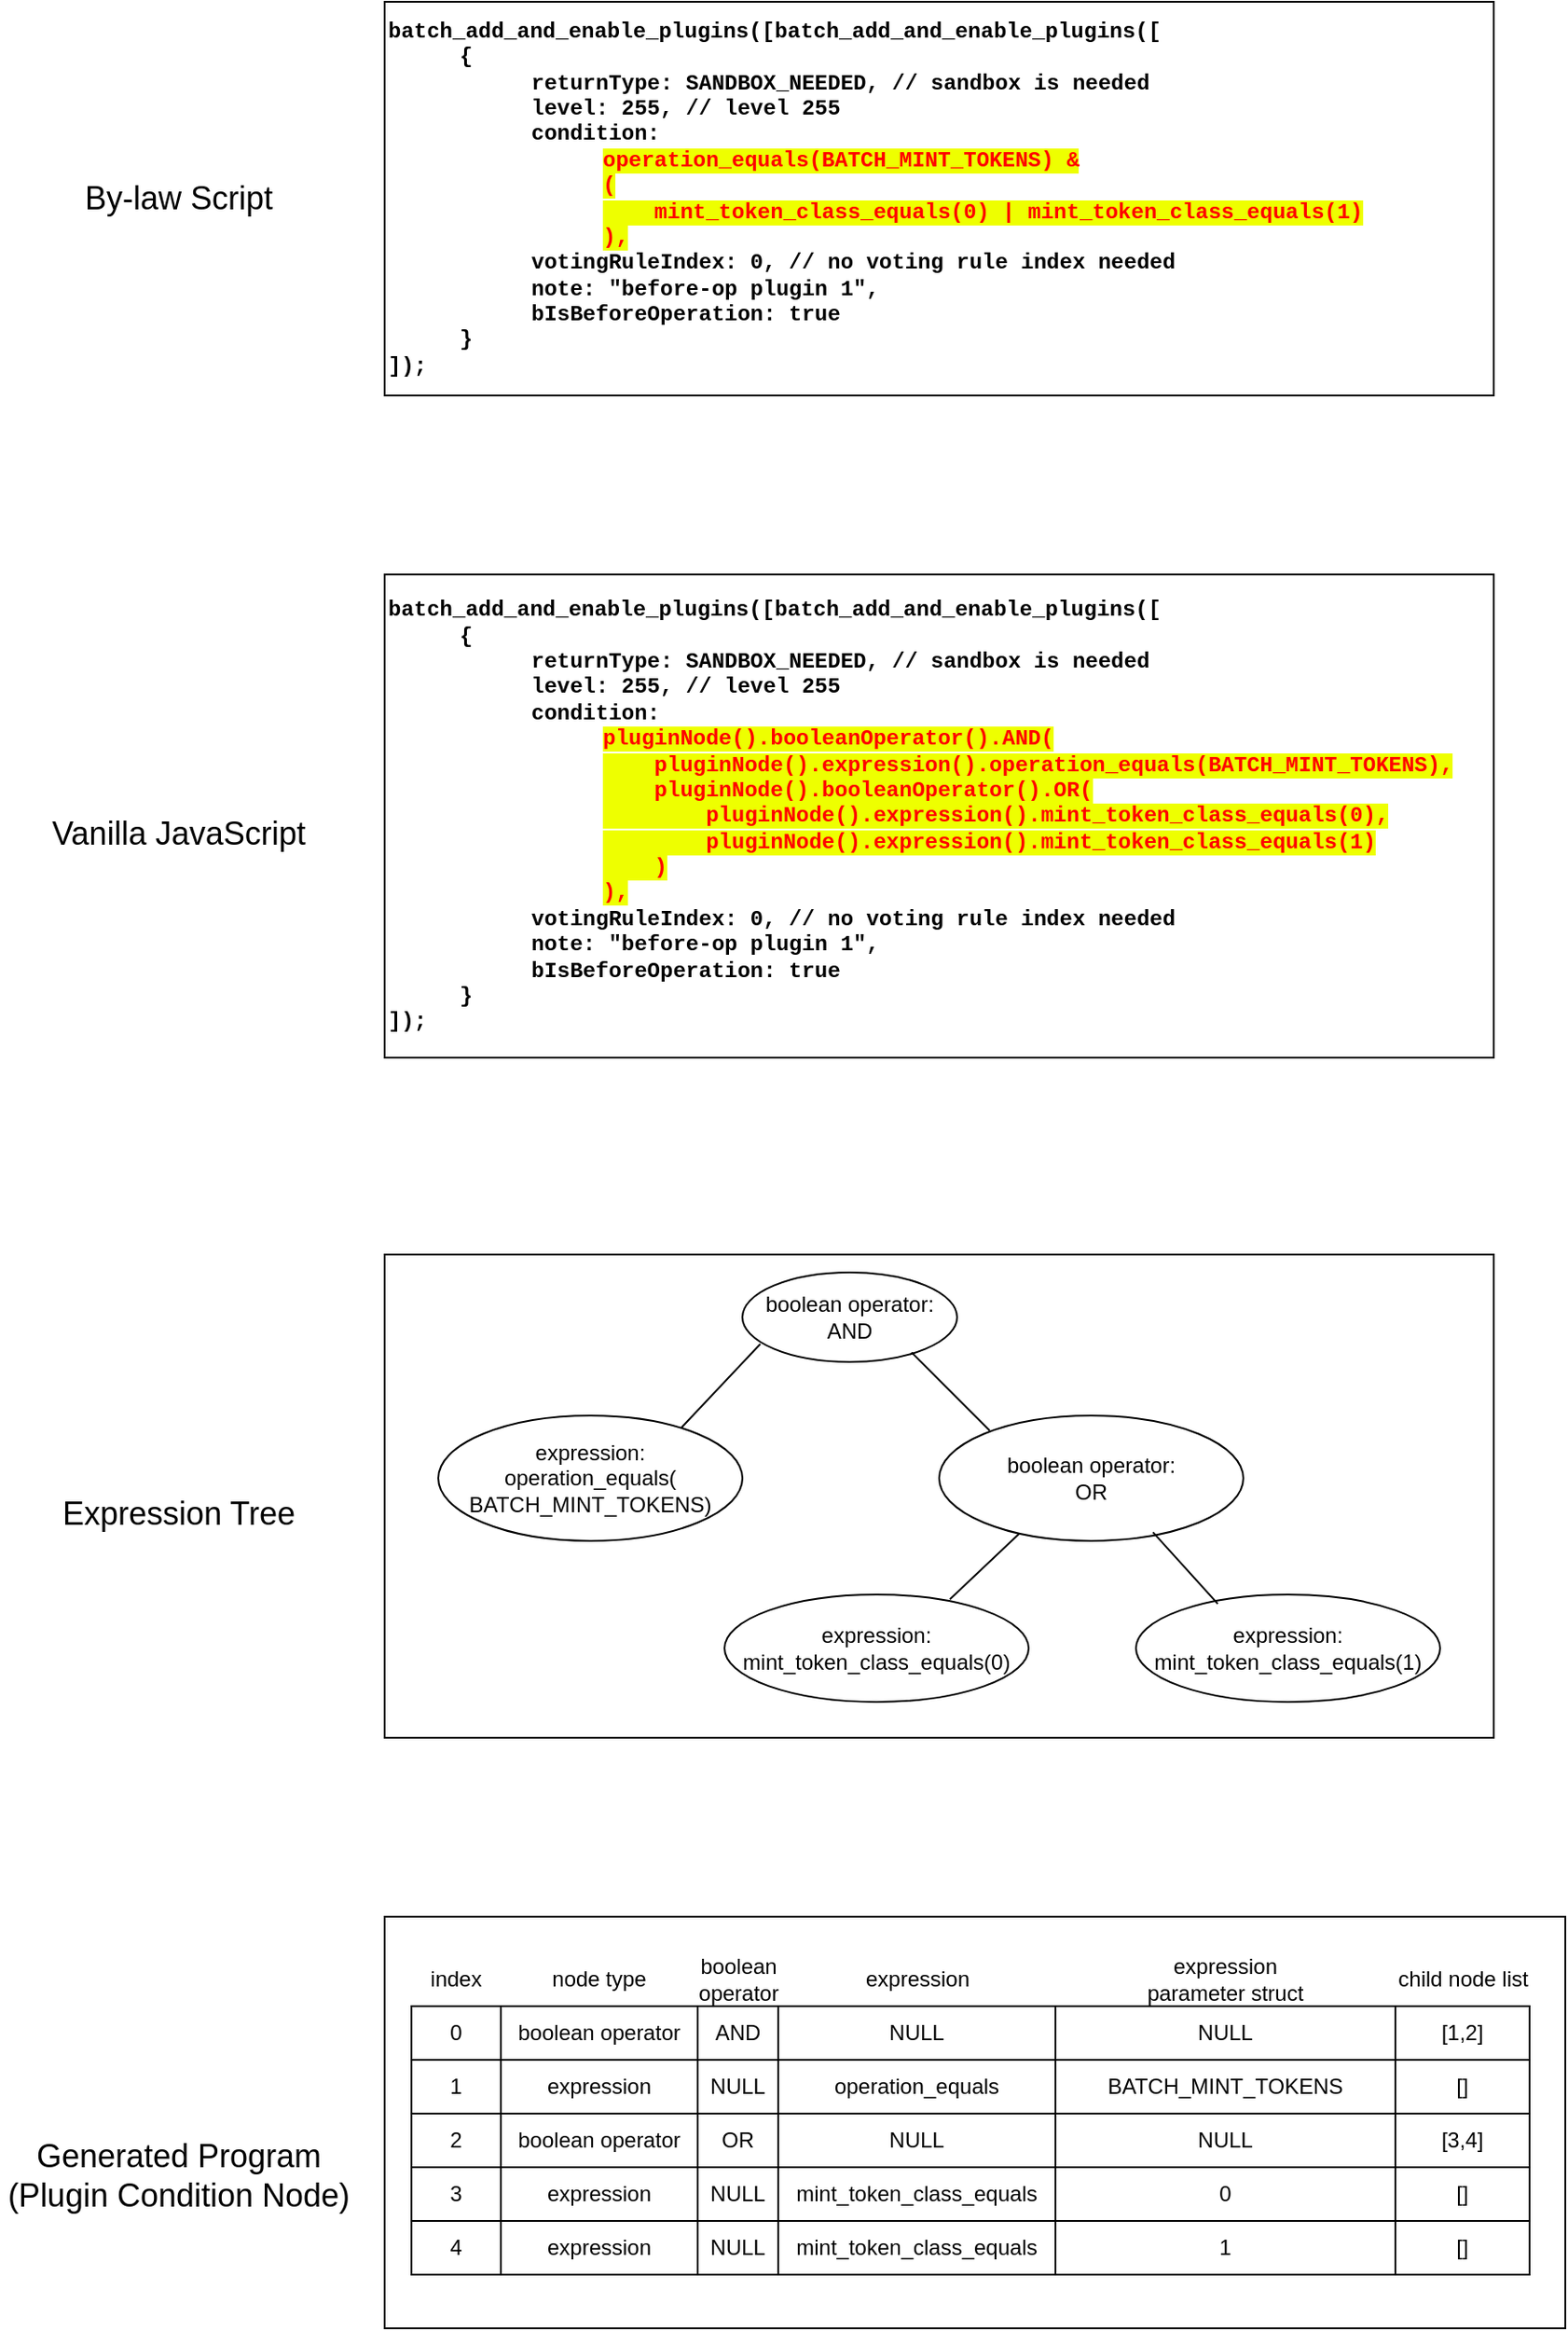 <mxfile version="22.1.5" type="device">
  <diagram name="Page-1" id="5BoDcTeM9v2rmPoOrVfE">
    <mxGraphModel dx="2094" dy="1214" grid="1" gridSize="10" guides="1" tooltips="1" connect="1" arrows="1" fold="1" page="1" pageScale="1" pageWidth="1200" pageHeight="1920" math="0" shadow="0">
      <root>
        <mxCell id="0" />
        <mxCell id="1" parent="0" />
        <mxCell id="QTmOKF9_rC59W_0GWhWw-40" value="" style="rounded=0;whiteSpace=wrap;html=1;" parent="1" vertex="1">
          <mxGeometry x="320" y="1160" width="660" height="230" as="geometry" />
        </mxCell>
        <mxCell id="RLbIikrWvNmF1qbY_gef-16" value="" style="rounded=0;whiteSpace=wrap;html=1;" parent="1" vertex="1">
          <mxGeometry x="320" y="790" width="620" height="270" as="geometry" />
        </mxCell>
        <mxCell id="RLbIikrWvNmF1qbY_gef-1" value="&lt;b&gt;batch_add_and_enable_plugins([batch_add_and_enable_plugins([&lt;br&gt;&lt;/b&gt;&lt;blockquote style=&quot;margin: 0 0 0 40px; border: none; padding: 0px;&quot;&gt;&lt;div&gt;&lt;b&gt;{&lt;/b&gt;&lt;/div&gt;&lt;/blockquote&gt;&lt;blockquote style=&quot;margin: 0 0 0 40px; border: none; padding: 0px;&quot;&gt;&lt;blockquote style=&quot;margin: 0 0 0 40px; border: none; padding: 0px;&quot;&gt;&lt;div&gt;&lt;b&gt;returnType: SANDBOX_NEEDED, // sandbox is needed&lt;/b&gt;&lt;/div&gt;&lt;/blockquote&gt;&lt;blockquote style=&quot;margin: 0 0 0 40px; border: none; padding: 0px;&quot;&gt;&lt;div&gt;&lt;b&gt;level: 255, // level 255&lt;/b&gt;&lt;/div&gt;&lt;/blockquote&gt;&lt;blockquote style=&quot;margin: 0 0 0 40px; border: none; padding: 0px;&quot;&gt;&lt;div&gt;&lt;b&gt;condition:&lt;/b&gt;&lt;/div&gt;&lt;/blockquote&gt;&lt;blockquote style=&quot;margin: 0 0 0 40px; border: none; padding: 0px;&quot;&gt;&lt;blockquote style=&quot;margin: 0 0 0 40px; border: none; padding: 0px;&quot;&gt;&lt;div&gt;&lt;font style=&quot;background-color: rgb(238, 255, 0);&quot; color=&quot;#ff0000&quot;&gt;&lt;b&gt;operation_equals(BATCH_MINT_TOKENS) &amp;amp;&lt;/b&gt;&lt;/font&gt;&lt;/div&gt;&lt;/blockquote&gt;&lt;/blockquote&gt;&lt;blockquote style=&quot;margin: 0 0 0 40px; border: none; padding: 0px;&quot;&gt;&lt;blockquote style=&quot;margin: 0 0 0 40px; border: none; padding: 0px;&quot;&gt;&lt;div&gt;&lt;font style=&quot;background-color: rgb(238, 255, 0);&quot; color=&quot;#ff0000&quot;&gt;&lt;b&gt;(&lt;/b&gt;&lt;/font&gt;&lt;/div&gt;&lt;/blockquote&gt;&lt;/blockquote&gt;&lt;blockquote style=&quot;margin: 0 0 0 40px; border: none; padding: 0px;&quot;&gt;&lt;blockquote style=&quot;margin: 0 0 0 40px; border: none; padding: 0px;&quot;&gt;&lt;div&gt;&lt;font style=&quot;background-color: rgb(238, 255, 0);&quot; color=&quot;#ff0000&quot;&gt;&lt;b&gt;&amp;nbsp; &amp;nbsp; mint_token_class_equals(0) | mint_token_class_equals(1)&lt;/b&gt;&lt;/font&gt;&lt;/div&gt;&lt;/blockquote&gt;&lt;/blockquote&gt;&lt;blockquote style=&quot;margin: 0 0 0 40px; border: none; padding: 0px;&quot;&gt;&lt;blockquote style=&quot;margin: 0 0 0 40px; border: none; padding: 0px;&quot;&gt;&lt;div&gt;&lt;font style=&quot;background-color: rgb(238, 255, 0);&quot; color=&quot;#ff0000&quot;&gt;&lt;b&gt;),&lt;/b&gt;&lt;/font&gt;&lt;/div&gt;&lt;/blockquote&gt;&lt;/blockquote&gt;&lt;blockquote style=&quot;margin: 0 0 0 40px; border: none; padding: 0px;&quot;&gt;&lt;div&gt;&lt;b&gt;votingRuleIndex: 0, // no voting rule index needed&lt;/b&gt;&lt;/div&gt;&lt;/blockquote&gt;&lt;blockquote style=&quot;margin: 0 0 0 40px; border: none; padding: 0px;&quot;&gt;&lt;div&gt;&lt;b&gt;note: &quot;before-op plugin 1&quot;,&lt;/b&gt;&lt;/div&gt;&lt;/blockquote&gt;&lt;blockquote style=&quot;margin: 0 0 0 40px; border: none; padding: 0px;&quot;&gt;&lt;div&gt;&lt;b&gt;bIsBeforeOperation: true&amp;nbsp;&lt;/b&gt;&lt;/div&gt;&lt;/blockquote&gt;&lt;/blockquote&gt;&lt;blockquote style=&quot;margin: 0 0 0 40px; border: none; padding: 0px;&quot;&gt;&lt;div&gt;&lt;b&gt;}&lt;/b&gt;&lt;/div&gt;&lt;/blockquote&gt;&lt;div&gt;&lt;b&gt;]);&lt;/b&gt;&lt;/div&gt;" style="text;html=1;strokeColor=default;fillColor=none;align=left;verticalAlign=middle;whiteSpace=wrap;rounded=0;fontFamily=Courier New;" parent="1" vertex="1">
          <mxGeometry x="320" y="90" width="620" height="220" as="geometry" />
        </mxCell>
        <mxCell id="RLbIikrWvNmF1qbY_gef-2" value="By-law Script" style="text;html=1;strokeColor=none;fillColor=none;align=center;verticalAlign=middle;whiteSpace=wrap;rounded=0;fontSize=18;" parent="1" vertex="1">
          <mxGeometry x="130" y="185" width="150" height="30" as="geometry" />
        </mxCell>
        <mxCell id="RLbIikrWvNmF1qbY_gef-3" value="&lt;b&gt;batch_add_and_enable_plugins([batch_add_and_enable_plugins([&lt;br&gt;&lt;/b&gt;&lt;blockquote style=&quot;margin: 0 0 0 40px; border: none; padding: 0px;&quot;&gt;&lt;div&gt;&lt;b&gt;{&lt;/b&gt;&lt;/div&gt;&lt;/blockquote&gt;&lt;blockquote style=&quot;margin: 0 0 0 40px; border: none; padding: 0px;&quot;&gt;&lt;blockquote style=&quot;margin: 0 0 0 40px; border: none; padding: 0px;&quot;&gt;&lt;div&gt;&lt;b&gt;returnType: SANDBOX_NEEDED, // sandbox is needed&lt;/b&gt;&lt;/div&gt;&lt;/blockquote&gt;&lt;blockquote style=&quot;margin: 0 0 0 40px; border: none; padding: 0px;&quot;&gt;&lt;div&gt;&lt;b&gt;level: 255, // level 255&lt;/b&gt;&lt;/div&gt;&lt;/blockquote&gt;&lt;blockquote style=&quot;margin: 0 0 0 40px; border: none; padding: 0px;&quot;&gt;&lt;div&gt;&lt;b&gt;condition:&lt;/b&gt;&lt;/div&gt;&lt;/blockquote&gt;&lt;blockquote style=&quot;margin: 0 0 0 40px; border: none; padding: 0px;&quot;&gt;&lt;blockquote style=&quot;margin: 0 0 0 40px; border: none; padding: 0px;&quot;&gt;&lt;font color=&quot;#ff0000&quot;&gt;&lt;span style=&quot;background-color: rgb(238, 255, 0);&quot;&gt;&lt;b&gt;pluginNode().booleanOperator().AND(&lt;/b&gt;&lt;/span&gt;&lt;/font&gt;&lt;/blockquote&gt;&lt;/blockquote&gt;&lt;blockquote style=&quot;margin: 0 0 0 40px; border: none; padding: 0px;&quot;&gt;&lt;blockquote style=&quot;margin: 0 0 0 40px; border: none; padding: 0px;&quot;&gt;&lt;font color=&quot;#ff0000&quot;&gt;&lt;span style=&quot;background-color: rgb(238, 255, 0);&quot;&gt;&lt;b&gt;&amp;nbsp; &amp;nbsp; pluginNode().expression().operation_equals(BATCH_MINT_TOKENS),&lt;/b&gt;&lt;/span&gt;&lt;/font&gt;&lt;/blockquote&gt;&lt;/blockquote&gt;&lt;blockquote style=&quot;margin: 0 0 0 40px; border: none; padding: 0px;&quot;&gt;&lt;blockquote style=&quot;margin: 0 0 0 40px; border: none; padding: 0px;&quot;&gt;&lt;font color=&quot;#ff0000&quot;&gt;&lt;span style=&quot;background-color: rgb(238, 255, 0);&quot;&gt;&lt;b&gt;&amp;nbsp; &amp;nbsp; pluginNode().booleanOperator().OR(&lt;/b&gt;&lt;/span&gt;&lt;/font&gt;&lt;/blockquote&gt;&lt;/blockquote&gt;&lt;blockquote style=&quot;margin: 0 0 0 40px; border: none; padding: 0px;&quot;&gt;&lt;blockquote style=&quot;margin: 0 0 0 40px; border: none; padding: 0px;&quot;&gt;&lt;font color=&quot;#ff0000&quot;&gt;&lt;span style=&quot;background-color: rgb(238, 255, 0);&quot;&gt;&lt;b&gt;&amp;nbsp; &amp;nbsp; &amp;nbsp; &amp;nbsp; pluginNode().expression().mint_token_class_equals(0),&lt;/b&gt;&lt;/span&gt;&lt;/font&gt;&lt;/blockquote&gt;&lt;/blockquote&gt;&lt;blockquote style=&quot;margin: 0 0 0 40px; border: none; padding: 0px;&quot;&gt;&lt;blockquote style=&quot;margin: 0 0 0 40px; border: none; padding: 0px;&quot;&gt;&lt;font color=&quot;#ff0000&quot;&gt;&lt;span style=&quot;background-color: rgb(238, 255, 0);&quot;&gt;&lt;b&gt;&amp;nbsp; &amp;nbsp; &amp;nbsp; &amp;nbsp; pluginNode().expression().mint_token_class_equals(1)&lt;/b&gt;&lt;/span&gt;&lt;/font&gt;&lt;/blockquote&gt;&lt;/blockquote&gt;&lt;blockquote style=&quot;margin: 0 0 0 40px; border: none; padding: 0px;&quot;&gt;&lt;blockquote style=&quot;margin: 0 0 0 40px; border: none; padding: 0px;&quot;&gt;&lt;font color=&quot;#ff0000&quot;&gt;&lt;span style=&quot;background-color: rgb(238, 255, 0);&quot;&gt;&lt;b&gt;&amp;nbsp; &amp;nbsp; )&lt;/b&gt;&lt;/span&gt;&lt;/font&gt;&lt;/blockquote&gt;&lt;/blockquote&gt;&lt;blockquote style=&quot;margin: 0 0 0 40px; border: none; padding: 0px;&quot;&gt;&lt;blockquote style=&quot;margin: 0 0 0 40px; border: none; padding: 0px;&quot;&gt;&lt;font color=&quot;#ff0000&quot;&gt;&lt;span style=&quot;background-color: rgb(238, 255, 0);&quot;&gt;&lt;b&gt;),&lt;/b&gt;&lt;/span&gt;&lt;/font&gt;&lt;/blockquote&gt;&lt;/blockquote&gt;&lt;blockquote style=&quot;margin: 0 0 0 40px; border: none; padding: 0px;&quot;&gt;&lt;div&gt;&lt;b&gt;votingRuleIndex: 0, // no voting rule index needed&lt;/b&gt;&lt;/div&gt;&lt;/blockquote&gt;&lt;blockquote style=&quot;margin: 0 0 0 40px; border: none; padding: 0px;&quot;&gt;&lt;div&gt;&lt;b&gt;note: &quot;before-op plugin 1&quot;,&lt;/b&gt;&lt;/div&gt;&lt;/blockquote&gt;&lt;blockquote style=&quot;margin: 0 0 0 40px; border: none; padding: 0px;&quot;&gt;&lt;div&gt;&lt;b&gt;bIsBeforeOperation: true&amp;nbsp;&lt;/b&gt;&lt;/div&gt;&lt;/blockquote&gt;&lt;/blockquote&gt;&lt;blockquote style=&quot;margin: 0 0 0 40px; border: none; padding: 0px;&quot;&gt;&lt;div&gt;&lt;b&gt;}&lt;/b&gt;&lt;/div&gt;&lt;/blockquote&gt;&lt;div&gt;&lt;b&gt;]);&lt;/b&gt;&lt;/div&gt;" style="text;html=1;strokeColor=default;fillColor=none;align=left;verticalAlign=middle;whiteSpace=wrap;rounded=0;fontFamily=Courier New;" parent="1" vertex="1">
          <mxGeometry x="320" y="410" width="620" height="270" as="geometry" />
        </mxCell>
        <mxCell id="RLbIikrWvNmF1qbY_gef-7" value="boolean operator: AND" style="ellipse;whiteSpace=wrap;html=1;" parent="1" vertex="1">
          <mxGeometry x="520" y="800" width="120" height="50" as="geometry" />
        </mxCell>
        <mxCell id="RLbIikrWvNmF1qbY_gef-8" value="expression:&lt;br&gt;operation_equals(&lt;br&gt;BATCH_MINT_TOKENS)" style="ellipse;whiteSpace=wrap;html=1;" parent="1" vertex="1">
          <mxGeometry x="350" y="880" width="170" height="70" as="geometry" />
        </mxCell>
        <mxCell id="RLbIikrWvNmF1qbY_gef-9" value="boolean operator:&lt;br&gt;OR" style="ellipse;whiteSpace=wrap;html=1;" parent="1" vertex="1">
          <mxGeometry x="630" y="880" width="170" height="70" as="geometry" />
        </mxCell>
        <mxCell id="RLbIikrWvNmF1qbY_gef-12" value="expression:&lt;br&gt;mint_token_class_equals(0)" style="ellipse;whiteSpace=wrap;html=1;" parent="1" vertex="1">
          <mxGeometry x="510" y="980" width="170" height="60" as="geometry" />
        </mxCell>
        <mxCell id="RLbIikrWvNmF1qbY_gef-13" value="expression:&lt;br&gt;mint_token_class_equals(1)" style="ellipse;whiteSpace=wrap;html=1;" parent="1" vertex="1">
          <mxGeometry x="740" y="980" width="170" height="60" as="geometry" />
        </mxCell>
        <mxCell id="RLbIikrWvNmF1qbY_gef-18" value="Expression Tree" style="text;html=1;strokeColor=none;fillColor=none;align=center;verticalAlign=middle;whiteSpace=wrap;rounded=0;fontSize=18;" parent="1" vertex="1">
          <mxGeometry x="130" y="920" width="150" height="30" as="geometry" />
        </mxCell>
        <mxCell id="QTmOKF9_rC59W_0GWhWw-2" value="Vanilla JavaScript" style="text;html=1;strokeColor=none;fillColor=none;align=center;verticalAlign=middle;whiteSpace=wrap;rounded=0;fontSize=18;" parent="1" vertex="1">
          <mxGeometry x="130" y="540" width="150" height="30" as="geometry" />
        </mxCell>
        <mxCell id="QTmOKF9_rC59W_0GWhWw-7" value="boolean operator" style="rounded=0;whiteSpace=wrap;html=1;" parent="1" vertex="1">
          <mxGeometry x="385" y="1210" width="110" height="30" as="geometry" />
        </mxCell>
        <mxCell id="QTmOKF9_rC59W_0GWhWw-11" value="0" style="rounded=0;whiteSpace=wrap;html=1;" parent="1" vertex="1">
          <mxGeometry x="335" y="1210" width="50" height="30" as="geometry" />
        </mxCell>
        <mxCell id="QTmOKF9_rC59W_0GWhWw-12" value="AND" style="rounded=0;whiteSpace=wrap;html=1;" parent="1" vertex="1">
          <mxGeometry x="495" y="1210" width="45" height="30" as="geometry" />
        </mxCell>
        <mxCell id="QTmOKF9_rC59W_0GWhWw-13" value="NULL" style="rounded=0;whiteSpace=wrap;html=1;" parent="1" vertex="1">
          <mxGeometry x="695" y="1210" width="190" height="30" as="geometry" />
        </mxCell>
        <mxCell id="QTmOKF9_rC59W_0GWhWw-14" value="[1,2]" style="rounded=0;whiteSpace=wrap;html=1;" parent="1" vertex="1">
          <mxGeometry x="885" y="1210" width="75" height="30" as="geometry" />
        </mxCell>
        <mxCell id="QTmOKF9_rC59W_0GWhWw-15" value="index" style="text;html=1;strokeColor=none;fillColor=none;align=center;verticalAlign=middle;whiteSpace=wrap;rounded=0;" parent="1" vertex="1">
          <mxGeometry x="330" y="1180" width="60" height="30" as="geometry" />
        </mxCell>
        <mxCell id="QTmOKF9_rC59W_0GWhWw-16" value="node type" style="text;html=1;strokeColor=none;fillColor=none;align=center;verticalAlign=middle;whiteSpace=wrap;rounded=0;" parent="1" vertex="1">
          <mxGeometry x="410" y="1180" width="60" height="30" as="geometry" />
        </mxCell>
        <mxCell id="QTmOKF9_rC59W_0GWhWw-17" value="boolean&lt;br&gt;operator" style="text;html=1;strokeColor=none;fillColor=none;align=center;verticalAlign=middle;whiteSpace=wrap;rounded=0;" parent="1" vertex="1">
          <mxGeometry x="487.5" y="1180" width="60" height="30" as="geometry" />
        </mxCell>
        <mxCell id="QTmOKF9_rC59W_0GWhWw-18" value="NULL" style="rounded=0;whiteSpace=wrap;html=1;" parent="1" vertex="1">
          <mxGeometry x="540" y="1210" width="155" height="30" as="geometry" />
        </mxCell>
        <mxCell id="QTmOKF9_rC59W_0GWhWw-19" value="expression" style="text;html=1;strokeColor=none;fillColor=none;align=center;verticalAlign=middle;whiteSpace=wrap;rounded=0;" parent="1" vertex="1">
          <mxGeometry x="587.5" y="1180" width="60" height="30" as="geometry" />
        </mxCell>
        <mxCell id="QTmOKF9_rC59W_0GWhWw-20" value="expression parameter struct" style="text;html=1;strokeColor=none;fillColor=none;align=center;verticalAlign=middle;whiteSpace=wrap;rounded=0;" parent="1" vertex="1">
          <mxGeometry x="735" y="1180" width="110" height="30" as="geometry" />
        </mxCell>
        <mxCell id="QTmOKF9_rC59W_0GWhWw-21" value="child node list" style="text;html=1;strokeColor=none;fillColor=none;align=center;verticalAlign=middle;whiteSpace=wrap;rounded=0;" parent="1" vertex="1">
          <mxGeometry x="877.5" y="1180" width="90" height="30" as="geometry" />
        </mxCell>
        <mxCell id="QTmOKF9_rC59W_0GWhWw-22" value="expression" style="rounded=0;whiteSpace=wrap;html=1;" parent="1" vertex="1">
          <mxGeometry x="385" y="1240" width="110" height="30" as="geometry" />
        </mxCell>
        <mxCell id="QTmOKF9_rC59W_0GWhWw-23" value="1" style="rounded=0;whiteSpace=wrap;html=1;" parent="1" vertex="1">
          <mxGeometry x="335" y="1240" width="50" height="30" as="geometry" />
        </mxCell>
        <mxCell id="QTmOKF9_rC59W_0GWhWw-24" value="NULL" style="rounded=0;whiteSpace=wrap;html=1;" parent="1" vertex="1">
          <mxGeometry x="495" y="1240" width="45" height="30" as="geometry" />
        </mxCell>
        <mxCell id="QTmOKF9_rC59W_0GWhWw-25" value="BATCH_MINT_TOKENS" style="rounded=0;whiteSpace=wrap;html=1;" parent="1" vertex="1">
          <mxGeometry x="695" y="1240" width="190" height="30" as="geometry" />
        </mxCell>
        <mxCell id="QTmOKF9_rC59W_0GWhWw-26" value="[]" style="rounded=0;whiteSpace=wrap;html=1;" parent="1" vertex="1">
          <mxGeometry x="885" y="1240" width="75" height="30" as="geometry" />
        </mxCell>
        <mxCell id="QTmOKF9_rC59W_0GWhWw-27" value="operation_equals" style="rounded=0;whiteSpace=wrap;html=1;" parent="1" vertex="1">
          <mxGeometry x="540" y="1240" width="155" height="30" as="geometry" />
        </mxCell>
        <mxCell id="QTmOKF9_rC59W_0GWhWw-28" value="boolean operator" style="rounded=0;whiteSpace=wrap;html=1;" parent="1" vertex="1">
          <mxGeometry x="385" y="1270" width="110" height="30" as="geometry" />
        </mxCell>
        <mxCell id="QTmOKF9_rC59W_0GWhWw-29" value="2" style="rounded=0;whiteSpace=wrap;html=1;" parent="1" vertex="1">
          <mxGeometry x="335" y="1270" width="50" height="30" as="geometry" />
        </mxCell>
        <mxCell id="QTmOKF9_rC59W_0GWhWw-30" value="OR" style="rounded=0;whiteSpace=wrap;html=1;" parent="1" vertex="1">
          <mxGeometry x="495" y="1270" width="45" height="30" as="geometry" />
        </mxCell>
        <mxCell id="QTmOKF9_rC59W_0GWhWw-31" value="NULL" style="rounded=0;whiteSpace=wrap;html=1;" parent="1" vertex="1">
          <mxGeometry x="695" y="1270" width="190" height="30" as="geometry" />
        </mxCell>
        <mxCell id="QTmOKF9_rC59W_0GWhWw-32" value="[3,4]" style="rounded=0;whiteSpace=wrap;html=1;" parent="1" vertex="1">
          <mxGeometry x="885" y="1270" width="75" height="30" as="geometry" />
        </mxCell>
        <mxCell id="QTmOKF9_rC59W_0GWhWw-33" value="NULL" style="rounded=0;whiteSpace=wrap;html=1;" parent="1" vertex="1">
          <mxGeometry x="540" y="1270" width="155" height="30" as="geometry" />
        </mxCell>
        <mxCell id="QTmOKF9_rC59W_0GWhWw-34" value="expression" style="rounded=0;whiteSpace=wrap;html=1;" parent="1" vertex="1">
          <mxGeometry x="385" y="1300" width="110" height="30" as="geometry" />
        </mxCell>
        <mxCell id="QTmOKF9_rC59W_0GWhWw-35" value="3" style="rounded=0;whiteSpace=wrap;html=1;" parent="1" vertex="1">
          <mxGeometry x="335" y="1300" width="50" height="30" as="geometry" />
        </mxCell>
        <mxCell id="QTmOKF9_rC59W_0GWhWw-36" value="NULL" style="rounded=0;whiteSpace=wrap;html=1;" parent="1" vertex="1">
          <mxGeometry x="495" y="1300" width="45" height="30" as="geometry" />
        </mxCell>
        <mxCell id="QTmOKF9_rC59W_0GWhWw-37" value="0" style="rounded=0;whiteSpace=wrap;html=1;" parent="1" vertex="1">
          <mxGeometry x="695" y="1300" width="190" height="30" as="geometry" />
        </mxCell>
        <mxCell id="QTmOKF9_rC59W_0GWhWw-38" value="[]" style="rounded=0;whiteSpace=wrap;html=1;" parent="1" vertex="1">
          <mxGeometry x="885" y="1300" width="75" height="30" as="geometry" />
        </mxCell>
        <mxCell id="QTmOKF9_rC59W_0GWhWw-39" value="mint_token_class_equals" style="rounded=0;whiteSpace=wrap;html=1;" parent="1" vertex="1">
          <mxGeometry x="540" y="1300" width="155" height="30" as="geometry" />
        </mxCell>
        <mxCell id="QTmOKF9_rC59W_0GWhWw-41" value="expression" style="rounded=0;whiteSpace=wrap;html=1;" parent="1" vertex="1">
          <mxGeometry x="385" y="1330" width="110" height="30" as="geometry" />
        </mxCell>
        <mxCell id="QTmOKF9_rC59W_0GWhWw-42" value="4" style="rounded=0;whiteSpace=wrap;html=1;" parent="1" vertex="1">
          <mxGeometry x="335" y="1330" width="50" height="30" as="geometry" />
        </mxCell>
        <mxCell id="QTmOKF9_rC59W_0GWhWw-43" value="NULL" style="rounded=0;whiteSpace=wrap;html=1;" parent="1" vertex="1">
          <mxGeometry x="495" y="1330" width="45" height="30" as="geometry" />
        </mxCell>
        <mxCell id="QTmOKF9_rC59W_0GWhWw-44" value="1" style="rounded=0;whiteSpace=wrap;html=1;" parent="1" vertex="1">
          <mxGeometry x="695" y="1330" width="190" height="30" as="geometry" />
        </mxCell>
        <mxCell id="QTmOKF9_rC59W_0GWhWw-45" value="[]" style="rounded=0;whiteSpace=wrap;html=1;" parent="1" vertex="1">
          <mxGeometry x="885" y="1330" width="75" height="30" as="geometry" />
        </mxCell>
        <mxCell id="QTmOKF9_rC59W_0GWhWw-46" value="mint_token_class_equals" style="rounded=0;whiteSpace=wrap;html=1;" parent="1" vertex="1">
          <mxGeometry x="540" y="1330" width="155" height="30" as="geometry" />
        </mxCell>
        <mxCell id="QTmOKF9_rC59W_0GWhWw-47" value="Generated Program (Plugin Condition Node)" style="text;html=1;strokeColor=none;fillColor=none;align=center;verticalAlign=middle;whiteSpace=wrap;rounded=0;fontSize=18;" parent="1" vertex="1">
          <mxGeometry x="105" y="1290" width="200" height="30" as="geometry" />
        </mxCell>
        <mxCell id="pJ7T74hELCd7xjJvJpa5-1" value="" style="endArrow=none;html=1;rounded=0;exitX=0.8;exitY=0.095;exitDx=0;exitDy=0;exitPerimeter=0;" edge="1" parent="1" source="RLbIikrWvNmF1qbY_gef-8">
          <mxGeometry width="50" height="50" relative="1" as="geometry">
            <mxPoint x="480" y="890" as="sourcePoint" />
            <mxPoint x="530" y="840" as="targetPoint" />
          </mxGeometry>
        </mxCell>
        <mxCell id="pJ7T74hELCd7xjJvJpa5-2" value="" style="endArrow=none;html=1;rounded=0;exitX=0.741;exitY=0.044;exitDx=0;exitDy=0;exitPerimeter=0;entryX=0.263;entryY=0.943;entryDx=0;entryDy=0;entryPerimeter=0;" edge="1" parent="1" source="RLbIikrWvNmF1qbY_gef-12" target="RLbIikrWvNmF1qbY_gef-9">
          <mxGeometry width="50" height="50" relative="1" as="geometry">
            <mxPoint x="630" y="990" as="sourcePoint" />
            <mxPoint x="680" y="940" as="targetPoint" />
          </mxGeometry>
        </mxCell>
        <mxCell id="pJ7T74hELCd7xjJvJpa5-4" value="" style="endArrow=none;html=1;rounded=0;exitX=0.788;exitY=0.894;exitDx=0;exitDy=0;exitPerimeter=0;entryX=0.166;entryY=0.12;entryDx=0;entryDy=0;entryPerimeter=0;" edge="1" parent="1" source="RLbIikrWvNmF1qbY_gef-7" target="RLbIikrWvNmF1qbY_gef-9">
          <mxGeometry width="50" height="50" relative="1" as="geometry">
            <mxPoint x="620" y="850" as="sourcePoint" />
            <mxPoint x="660" y="890" as="targetPoint" />
          </mxGeometry>
        </mxCell>
        <mxCell id="pJ7T74hELCd7xjJvJpa5-5" value="" style="endArrow=none;html=1;rounded=0;exitX=0.703;exitY=0.931;exitDx=0;exitDy=0;exitPerimeter=0;entryX=0.269;entryY=0.086;entryDx=0;entryDy=0;entryPerimeter=0;" edge="1" parent="1" source="RLbIikrWvNmF1qbY_gef-9" target="RLbIikrWvNmF1qbY_gef-13">
          <mxGeometry width="50" height="50" relative="1" as="geometry">
            <mxPoint x="750" y="950" as="sourcePoint" />
            <mxPoint x="800" y="1000" as="targetPoint" />
          </mxGeometry>
        </mxCell>
      </root>
    </mxGraphModel>
  </diagram>
</mxfile>
